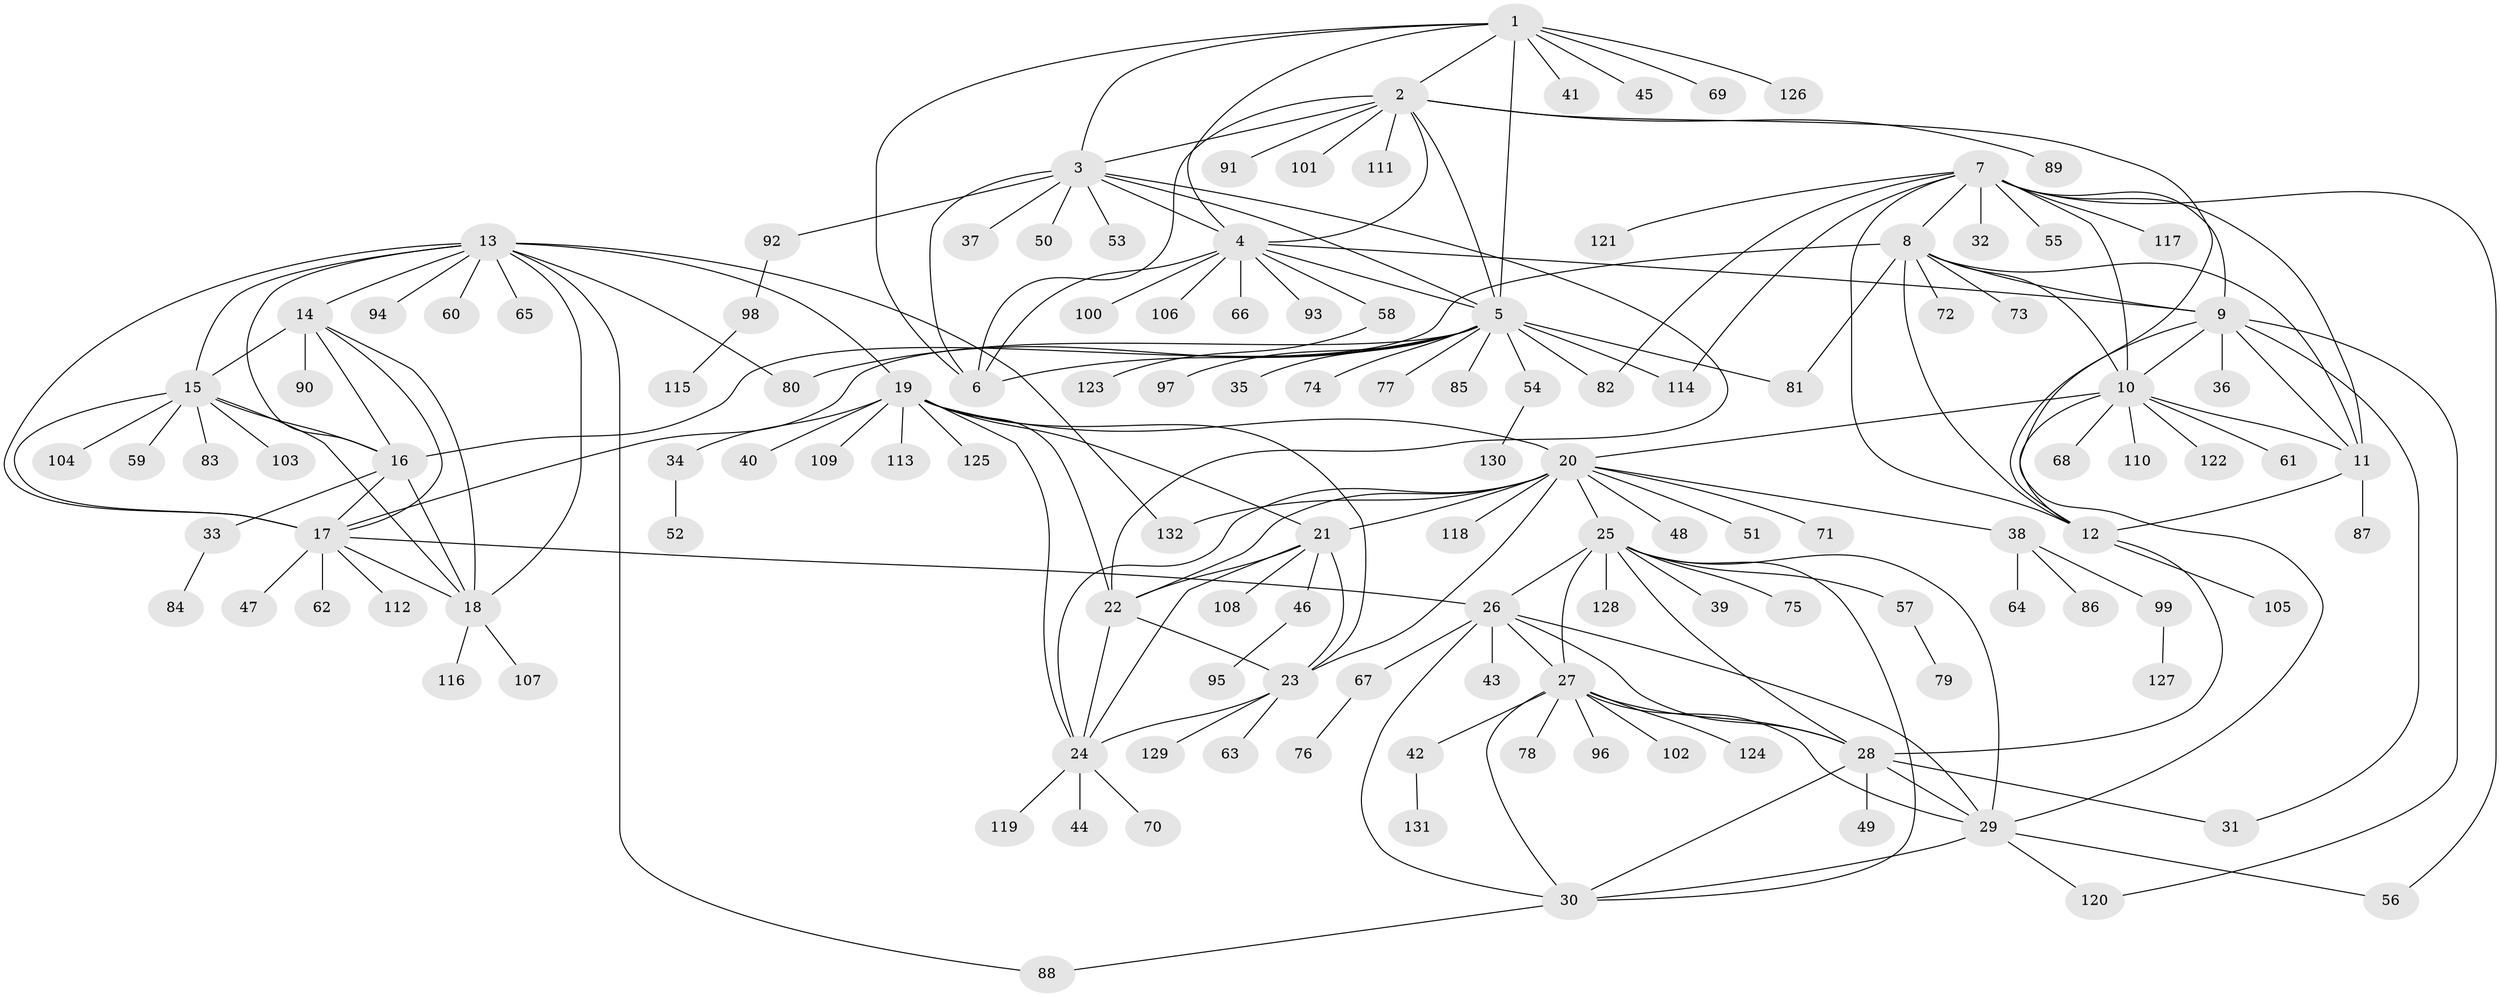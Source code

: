 // coarse degree distribution, {5: 0.03225806451612903, 9: 0.021505376344086023, 8: 0.053763440860215055, 7: 0.053763440860215055, 1: 0.6451612903225806, 6: 0.03225806451612903, 2: 0.0967741935483871, 11: 0.021505376344086023, 3: 0.010752688172043012, 10: 0.021505376344086023, 13: 0.010752688172043012}
// Generated by graph-tools (version 1.1) at 2025/37/03/04/25 23:37:45]
// undirected, 132 vertices, 196 edges
graph export_dot {
  node [color=gray90,style=filled];
  1;
  2;
  3;
  4;
  5;
  6;
  7;
  8;
  9;
  10;
  11;
  12;
  13;
  14;
  15;
  16;
  17;
  18;
  19;
  20;
  21;
  22;
  23;
  24;
  25;
  26;
  27;
  28;
  29;
  30;
  31;
  32;
  33;
  34;
  35;
  36;
  37;
  38;
  39;
  40;
  41;
  42;
  43;
  44;
  45;
  46;
  47;
  48;
  49;
  50;
  51;
  52;
  53;
  54;
  55;
  56;
  57;
  58;
  59;
  60;
  61;
  62;
  63;
  64;
  65;
  66;
  67;
  68;
  69;
  70;
  71;
  72;
  73;
  74;
  75;
  76;
  77;
  78;
  79;
  80;
  81;
  82;
  83;
  84;
  85;
  86;
  87;
  88;
  89;
  90;
  91;
  92;
  93;
  94;
  95;
  96;
  97;
  98;
  99;
  100;
  101;
  102;
  103;
  104;
  105;
  106;
  107;
  108;
  109;
  110;
  111;
  112;
  113;
  114;
  115;
  116;
  117;
  118;
  119;
  120;
  121;
  122;
  123;
  124;
  125;
  126;
  127;
  128;
  129;
  130;
  131;
  132;
  1 -- 2;
  1 -- 3;
  1 -- 4;
  1 -- 5;
  1 -- 6;
  1 -- 41;
  1 -- 45;
  1 -- 69;
  1 -- 126;
  2 -- 3;
  2 -- 4;
  2 -- 5;
  2 -- 6;
  2 -- 29;
  2 -- 89;
  2 -- 91;
  2 -- 101;
  2 -- 111;
  3 -- 4;
  3 -- 5;
  3 -- 6;
  3 -- 22;
  3 -- 37;
  3 -- 50;
  3 -- 53;
  3 -- 92;
  4 -- 5;
  4 -- 6;
  4 -- 9;
  4 -- 58;
  4 -- 66;
  4 -- 93;
  4 -- 100;
  4 -- 106;
  5 -- 6;
  5 -- 17;
  5 -- 35;
  5 -- 54;
  5 -- 74;
  5 -- 77;
  5 -- 80;
  5 -- 81;
  5 -- 82;
  5 -- 85;
  5 -- 97;
  5 -- 114;
  7 -- 8;
  7 -- 9;
  7 -- 10;
  7 -- 11;
  7 -- 12;
  7 -- 32;
  7 -- 55;
  7 -- 56;
  7 -- 82;
  7 -- 114;
  7 -- 117;
  7 -- 121;
  8 -- 9;
  8 -- 10;
  8 -- 11;
  8 -- 12;
  8 -- 16;
  8 -- 72;
  8 -- 73;
  8 -- 81;
  9 -- 10;
  9 -- 11;
  9 -- 12;
  9 -- 31;
  9 -- 36;
  9 -- 120;
  10 -- 11;
  10 -- 12;
  10 -- 20;
  10 -- 61;
  10 -- 68;
  10 -- 110;
  10 -- 122;
  11 -- 12;
  11 -- 87;
  12 -- 28;
  12 -- 105;
  13 -- 14;
  13 -- 15;
  13 -- 16;
  13 -- 17;
  13 -- 18;
  13 -- 19;
  13 -- 60;
  13 -- 65;
  13 -- 80;
  13 -- 88;
  13 -- 94;
  13 -- 132;
  14 -- 15;
  14 -- 16;
  14 -- 17;
  14 -- 18;
  14 -- 90;
  15 -- 16;
  15 -- 17;
  15 -- 18;
  15 -- 59;
  15 -- 83;
  15 -- 103;
  15 -- 104;
  16 -- 17;
  16 -- 18;
  16 -- 33;
  17 -- 18;
  17 -- 26;
  17 -- 47;
  17 -- 62;
  17 -- 112;
  18 -- 107;
  18 -- 116;
  19 -- 20;
  19 -- 21;
  19 -- 22;
  19 -- 23;
  19 -- 24;
  19 -- 34;
  19 -- 40;
  19 -- 109;
  19 -- 113;
  19 -- 125;
  20 -- 21;
  20 -- 22;
  20 -- 23;
  20 -- 24;
  20 -- 25;
  20 -- 38;
  20 -- 48;
  20 -- 51;
  20 -- 71;
  20 -- 118;
  20 -- 132;
  21 -- 22;
  21 -- 23;
  21 -- 24;
  21 -- 46;
  21 -- 108;
  22 -- 23;
  22 -- 24;
  23 -- 24;
  23 -- 63;
  23 -- 129;
  24 -- 44;
  24 -- 70;
  24 -- 119;
  25 -- 26;
  25 -- 27;
  25 -- 28;
  25 -- 29;
  25 -- 30;
  25 -- 39;
  25 -- 57;
  25 -- 75;
  25 -- 128;
  26 -- 27;
  26 -- 28;
  26 -- 29;
  26 -- 30;
  26 -- 43;
  26 -- 67;
  27 -- 28;
  27 -- 29;
  27 -- 30;
  27 -- 42;
  27 -- 78;
  27 -- 96;
  27 -- 102;
  27 -- 124;
  28 -- 29;
  28 -- 30;
  28 -- 31;
  28 -- 49;
  29 -- 30;
  29 -- 56;
  29 -- 120;
  30 -- 88;
  33 -- 84;
  34 -- 52;
  38 -- 64;
  38 -- 86;
  38 -- 99;
  42 -- 131;
  46 -- 95;
  54 -- 130;
  57 -- 79;
  58 -- 123;
  67 -- 76;
  92 -- 98;
  98 -- 115;
  99 -- 127;
}
